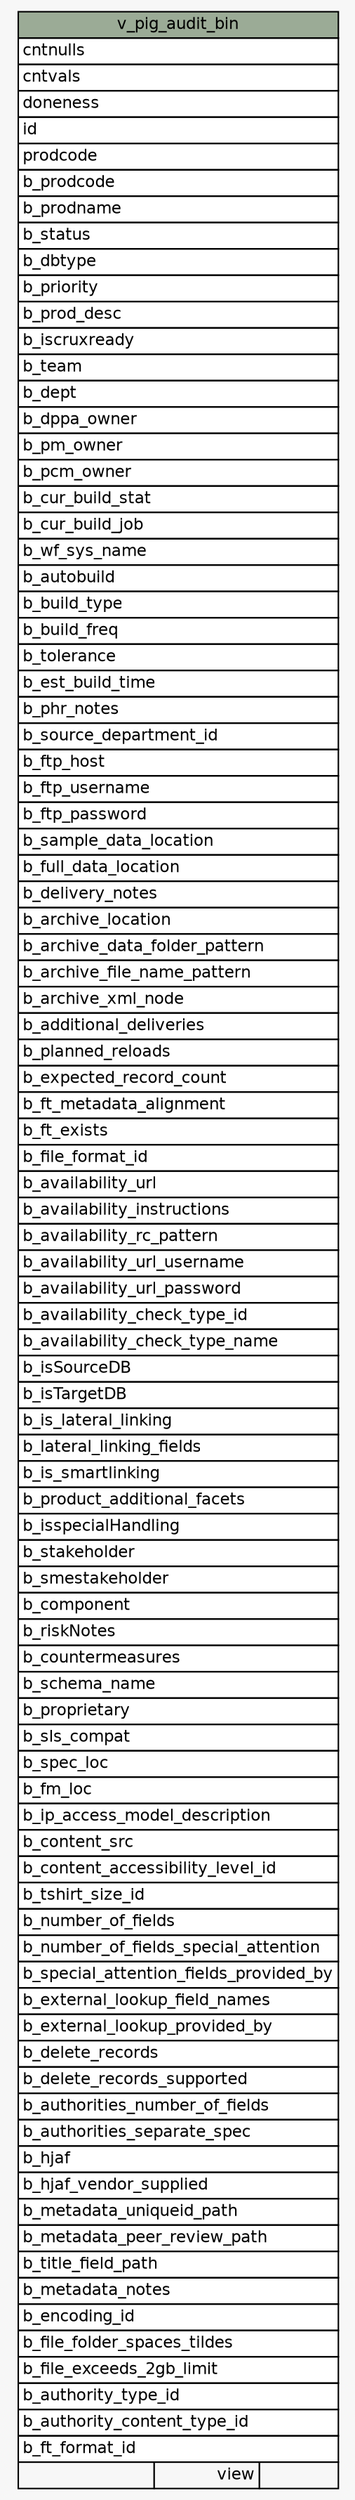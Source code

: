 // dot 2.2.1 on Windows 10 10.0
// SchemaSpy rev 590
digraph "v_pig_audit_bin" {
  graph [
    rankdir="RL"
    bgcolor="#f7f7f7"
    nodesep="0.18"
    ranksep="0.46"
    fontname="Helvetica"
    fontsize="11"
  ];
  node [
    fontname="Helvetica"
    fontsize="11"
    shape="plaintext"
  ];
  edge [
    arrowsize="0.8"
  ];
  "v_pig_audit_bin" [
    label=<
    <TABLE BORDER="0" CELLBORDER="1" CELLSPACING="0" BGCOLOR="#ffffff">
      <TR><TD COLSPAN="3" BGCOLOR="#9bab96" ALIGN="CENTER">v_pig_audit_bin</TD></TR>
      <TR><TD PORT="cntnulls" COLSPAN="3" ALIGN="LEFT">cntnulls</TD></TR>
      <TR><TD PORT="cntvals" COLSPAN="3" ALIGN="LEFT">cntvals</TD></TR>
      <TR><TD PORT="doneness" COLSPAN="3" ALIGN="LEFT">doneness</TD></TR>
      <TR><TD PORT="id" COLSPAN="3" ALIGN="LEFT">id</TD></TR>
      <TR><TD PORT="prodcode" COLSPAN="3" ALIGN="LEFT">prodcode</TD></TR>
      <TR><TD PORT="b_prodcode" COLSPAN="3" ALIGN="LEFT">b_prodcode</TD></TR>
      <TR><TD PORT="b_prodname" COLSPAN="3" ALIGN="LEFT">b_prodname</TD></TR>
      <TR><TD PORT="b_status" COLSPAN="3" ALIGN="LEFT">b_status</TD></TR>
      <TR><TD PORT="b_dbtype" COLSPAN="3" ALIGN="LEFT">b_dbtype</TD></TR>
      <TR><TD PORT="b_priority" COLSPAN="3" ALIGN="LEFT">b_priority</TD></TR>
      <TR><TD PORT="b_prod_desc" COLSPAN="3" ALIGN="LEFT">b_prod_desc</TD></TR>
      <TR><TD PORT="b_iscruxready" COLSPAN="3" ALIGN="LEFT">b_iscruxready</TD></TR>
      <TR><TD PORT="b_team" COLSPAN="3" ALIGN="LEFT">b_team</TD></TR>
      <TR><TD PORT="b_dept" COLSPAN="3" ALIGN="LEFT">b_dept</TD></TR>
      <TR><TD PORT="b_dppa_owner" COLSPAN="3" ALIGN="LEFT">b_dppa_owner</TD></TR>
      <TR><TD PORT="b_pm_owner" COLSPAN="3" ALIGN="LEFT">b_pm_owner</TD></TR>
      <TR><TD PORT="b_pcm_owner" COLSPAN="3" ALIGN="LEFT">b_pcm_owner</TD></TR>
      <TR><TD PORT="b_cur_build_stat" COLSPAN="3" ALIGN="LEFT">b_cur_build_stat</TD></TR>
      <TR><TD PORT="b_cur_build_job" COLSPAN="3" ALIGN="LEFT">b_cur_build_job</TD></TR>
      <TR><TD PORT="b_wf_sys_name" COLSPAN="3" ALIGN="LEFT">b_wf_sys_name</TD></TR>
      <TR><TD PORT="b_autobuild" COLSPAN="3" ALIGN="LEFT">b_autobuild</TD></TR>
      <TR><TD PORT="b_build_type" COLSPAN="3" ALIGN="LEFT">b_build_type</TD></TR>
      <TR><TD PORT="b_build_freq" COLSPAN="3" ALIGN="LEFT">b_build_freq</TD></TR>
      <TR><TD PORT="b_tolerance" COLSPAN="3" ALIGN="LEFT">b_tolerance</TD></TR>
      <TR><TD PORT="b_est_build_time" COLSPAN="3" ALIGN="LEFT">b_est_build_time</TD></TR>
      <TR><TD PORT="b_phr_notes" COLSPAN="3" ALIGN="LEFT">b_phr_notes</TD></TR>
      <TR><TD PORT="b_source_department_id" COLSPAN="3" ALIGN="LEFT">b_source_department_id</TD></TR>
      <TR><TD PORT="b_ftp_host" COLSPAN="3" ALIGN="LEFT">b_ftp_host</TD></TR>
      <TR><TD PORT="b_ftp_username" COLSPAN="3" ALIGN="LEFT">b_ftp_username</TD></TR>
      <TR><TD PORT="b_ftp_password" COLSPAN="3" ALIGN="LEFT">b_ftp_password</TD></TR>
      <TR><TD PORT="b_sample_data_location" COLSPAN="3" ALIGN="LEFT">b_sample_data_location</TD></TR>
      <TR><TD PORT="b_full_data_location" COLSPAN="3" ALIGN="LEFT">b_full_data_location</TD></TR>
      <TR><TD PORT="b_delivery_notes" COLSPAN="3" ALIGN="LEFT">b_delivery_notes</TD></TR>
      <TR><TD PORT="b_archive_location" COLSPAN="3" ALIGN="LEFT">b_archive_location</TD></TR>
      <TR><TD PORT="b_archive_data_folder_pattern" COLSPAN="3" ALIGN="LEFT">b_archive_data_folder_pattern</TD></TR>
      <TR><TD PORT="b_archive_file_name_pattern" COLSPAN="3" ALIGN="LEFT">b_archive_file_name_pattern</TD></TR>
      <TR><TD PORT="b_archive_xml_node" COLSPAN="3" ALIGN="LEFT">b_archive_xml_node</TD></TR>
      <TR><TD PORT="b_additional_deliveries" COLSPAN="3" ALIGN="LEFT">b_additional_deliveries</TD></TR>
      <TR><TD PORT="b_planned_reloads" COLSPAN="3" ALIGN="LEFT">b_planned_reloads</TD></TR>
      <TR><TD PORT="b_expected_record_count" COLSPAN="3" ALIGN="LEFT">b_expected_record_count</TD></TR>
      <TR><TD PORT="b_ft_metadata_alignment" COLSPAN="3" ALIGN="LEFT">b_ft_metadata_alignment</TD></TR>
      <TR><TD PORT="b_ft_exists" COLSPAN="3" ALIGN="LEFT">b_ft_exists</TD></TR>
      <TR><TD PORT="b_file_format_id" COLSPAN="3" ALIGN="LEFT">b_file_format_id</TD></TR>
      <TR><TD PORT="b_availability_url" COLSPAN="3" ALIGN="LEFT">b_availability_url</TD></TR>
      <TR><TD PORT="b_availability_instructions" COLSPAN="3" ALIGN="LEFT">b_availability_instructions</TD></TR>
      <TR><TD PORT="b_availability_rc_pattern" COLSPAN="3" ALIGN="LEFT">b_availability_rc_pattern</TD></TR>
      <TR><TD PORT="b_availability_url_username" COLSPAN="3" ALIGN="LEFT">b_availability_url_username</TD></TR>
      <TR><TD PORT="b_availability_url_password" COLSPAN="3" ALIGN="LEFT">b_availability_url_password</TD></TR>
      <TR><TD PORT="b_availability_check_type_id" COLSPAN="3" ALIGN="LEFT">b_availability_check_type_id</TD></TR>
      <TR><TD PORT="b_availability_check_type_name" COLSPAN="3" ALIGN="LEFT">b_availability_check_type_name</TD></TR>
      <TR><TD PORT="b_isSourceDB" COLSPAN="3" ALIGN="LEFT">b_isSourceDB</TD></TR>
      <TR><TD PORT="b_isTargetDB" COLSPAN="3" ALIGN="LEFT">b_isTargetDB</TD></TR>
      <TR><TD PORT="b_is_lateral_linking" COLSPAN="3" ALIGN="LEFT">b_is_lateral_linking</TD></TR>
      <TR><TD PORT="b_lateral_linking_fields" COLSPAN="3" ALIGN="LEFT">b_lateral_linking_fields</TD></TR>
      <TR><TD PORT="b_is_smartlinking" COLSPAN="3" ALIGN="LEFT">b_is_smartlinking</TD></TR>
      <TR><TD PORT="b_product_additional_facets" COLSPAN="3" ALIGN="LEFT">b_product_additional_facets</TD></TR>
      <TR><TD PORT="b_isspecialHandling" COLSPAN="3" ALIGN="LEFT">b_isspecialHandling</TD></TR>
      <TR><TD PORT="b_stakeholder" COLSPAN="3" ALIGN="LEFT">b_stakeholder</TD></TR>
      <TR><TD PORT="b_smestakeholder" COLSPAN="3" ALIGN="LEFT">b_smestakeholder</TD></TR>
      <TR><TD PORT="b_component" COLSPAN="3" ALIGN="LEFT">b_component</TD></TR>
      <TR><TD PORT="b_riskNotes" COLSPAN="3" ALIGN="LEFT">b_riskNotes</TD></TR>
      <TR><TD PORT="b_countermeasures" COLSPAN="3" ALIGN="LEFT">b_countermeasures</TD></TR>
      <TR><TD PORT="b_schema_name" COLSPAN="3" ALIGN="LEFT">b_schema_name</TD></TR>
      <TR><TD PORT="b_proprietary" COLSPAN="3" ALIGN="LEFT">b_proprietary</TD></TR>
      <TR><TD PORT="b_sls_compat" COLSPAN="3" ALIGN="LEFT">b_sls_compat</TD></TR>
      <TR><TD PORT="b_spec_loc" COLSPAN="3" ALIGN="LEFT">b_spec_loc</TD></TR>
      <TR><TD PORT="b_fm_loc" COLSPAN="3" ALIGN="LEFT">b_fm_loc</TD></TR>
      <TR><TD PORT="b_ip_access_model_description" COLSPAN="3" ALIGN="LEFT">b_ip_access_model_description</TD></TR>
      <TR><TD PORT="b_content_src" COLSPAN="3" ALIGN="LEFT">b_content_src</TD></TR>
      <TR><TD PORT="b_content_accessibility_level_id" COLSPAN="3" ALIGN="LEFT">b_content_accessibility_level_id</TD></TR>
      <TR><TD PORT="b_tshirt_size_id" COLSPAN="3" ALIGN="LEFT">b_tshirt_size_id</TD></TR>
      <TR><TD PORT="b_number_of_fields" COLSPAN="3" ALIGN="LEFT">b_number_of_fields</TD></TR>
      <TR><TD PORT="b_number_of_fields_special_attention" COLSPAN="3" ALIGN="LEFT">b_number_of_fields_special_attention</TD></TR>
      <TR><TD PORT="b_special_attention_fields_provided_by" COLSPAN="3" ALIGN="LEFT">b_special_attention_fields_provided_by</TD></TR>
      <TR><TD PORT="b_external_lookup_field_names" COLSPAN="3" ALIGN="LEFT">b_external_lookup_field_names</TD></TR>
      <TR><TD PORT="b_external_lookup_provided_by" COLSPAN="3" ALIGN="LEFT">b_external_lookup_provided_by</TD></TR>
      <TR><TD PORT="b_delete_records" COLSPAN="3" ALIGN="LEFT">b_delete_records</TD></TR>
      <TR><TD PORT="b_delete_records_supported" COLSPAN="3" ALIGN="LEFT">b_delete_records_supported</TD></TR>
      <TR><TD PORT="b_authorities_number_of_fields" COLSPAN="3" ALIGN="LEFT">b_authorities_number_of_fields</TD></TR>
      <TR><TD PORT="b_authorities_separate_spec" COLSPAN="3" ALIGN="LEFT">b_authorities_separate_spec</TD></TR>
      <TR><TD PORT="b_hjaf" COLSPAN="3" ALIGN="LEFT">b_hjaf</TD></TR>
      <TR><TD PORT="b_hjaf_vendor_supplied" COLSPAN="3" ALIGN="LEFT">b_hjaf_vendor_supplied</TD></TR>
      <TR><TD PORT="b_metadata_uniqueid_path" COLSPAN="3" ALIGN="LEFT">b_metadata_uniqueid_path</TD></TR>
      <TR><TD PORT="b_metadata_peer_review_path" COLSPAN="3" ALIGN="LEFT">b_metadata_peer_review_path</TD></TR>
      <TR><TD PORT="b_title_field_path" COLSPAN="3" ALIGN="LEFT">b_title_field_path</TD></TR>
      <TR><TD PORT="b_metadata_notes" COLSPAN="3" ALIGN="LEFT">b_metadata_notes</TD></TR>
      <TR><TD PORT="b_encoding_id" COLSPAN="3" ALIGN="LEFT">b_encoding_id</TD></TR>
      <TR><TD PORT="b_file_folder_spaces_tildes" COLSPAN="3" ALIGN="LEFT">b_file_folder_spaces_tildes</TD></TR>
      <TR><TD PORT="b_file_exceeds_2gb_limit" COLSPAN="3" ALIGN="LEFT">b_file_exceeds_2gb_limit</TD></TR>
      <TR><TD PORT="b_authority_type_id" COLSPAN="3" ALIGN="LEFT">b_authority_type_id</TD></TR>
      <TR><TD PORT="b_authority_content_type_id" COLSPAN="3" ALIGN="LEFT">b_authority_content_type_id</TD></TR>
      <TR><TD PORT="b_ft_format_id" COLSPAN="3" ALIGN="LEFT">b_ft_format_id</TD></TR>
      <TR><TD ALIGN="LEFT" BGCOLOR="#f7f7f7">  </TD><TD ALIGN="RIGHT" BGCOLOR="#f7f7f7">view</TD><TD ALIGN="RIGHT" BGCOLOR="#f7f7f7">  </TD></TR>
    </TABLE>>
    URL="tables/v_pig_audit_bin.html"
    tooltip="v_pig_audit_bin"
  ];
}
